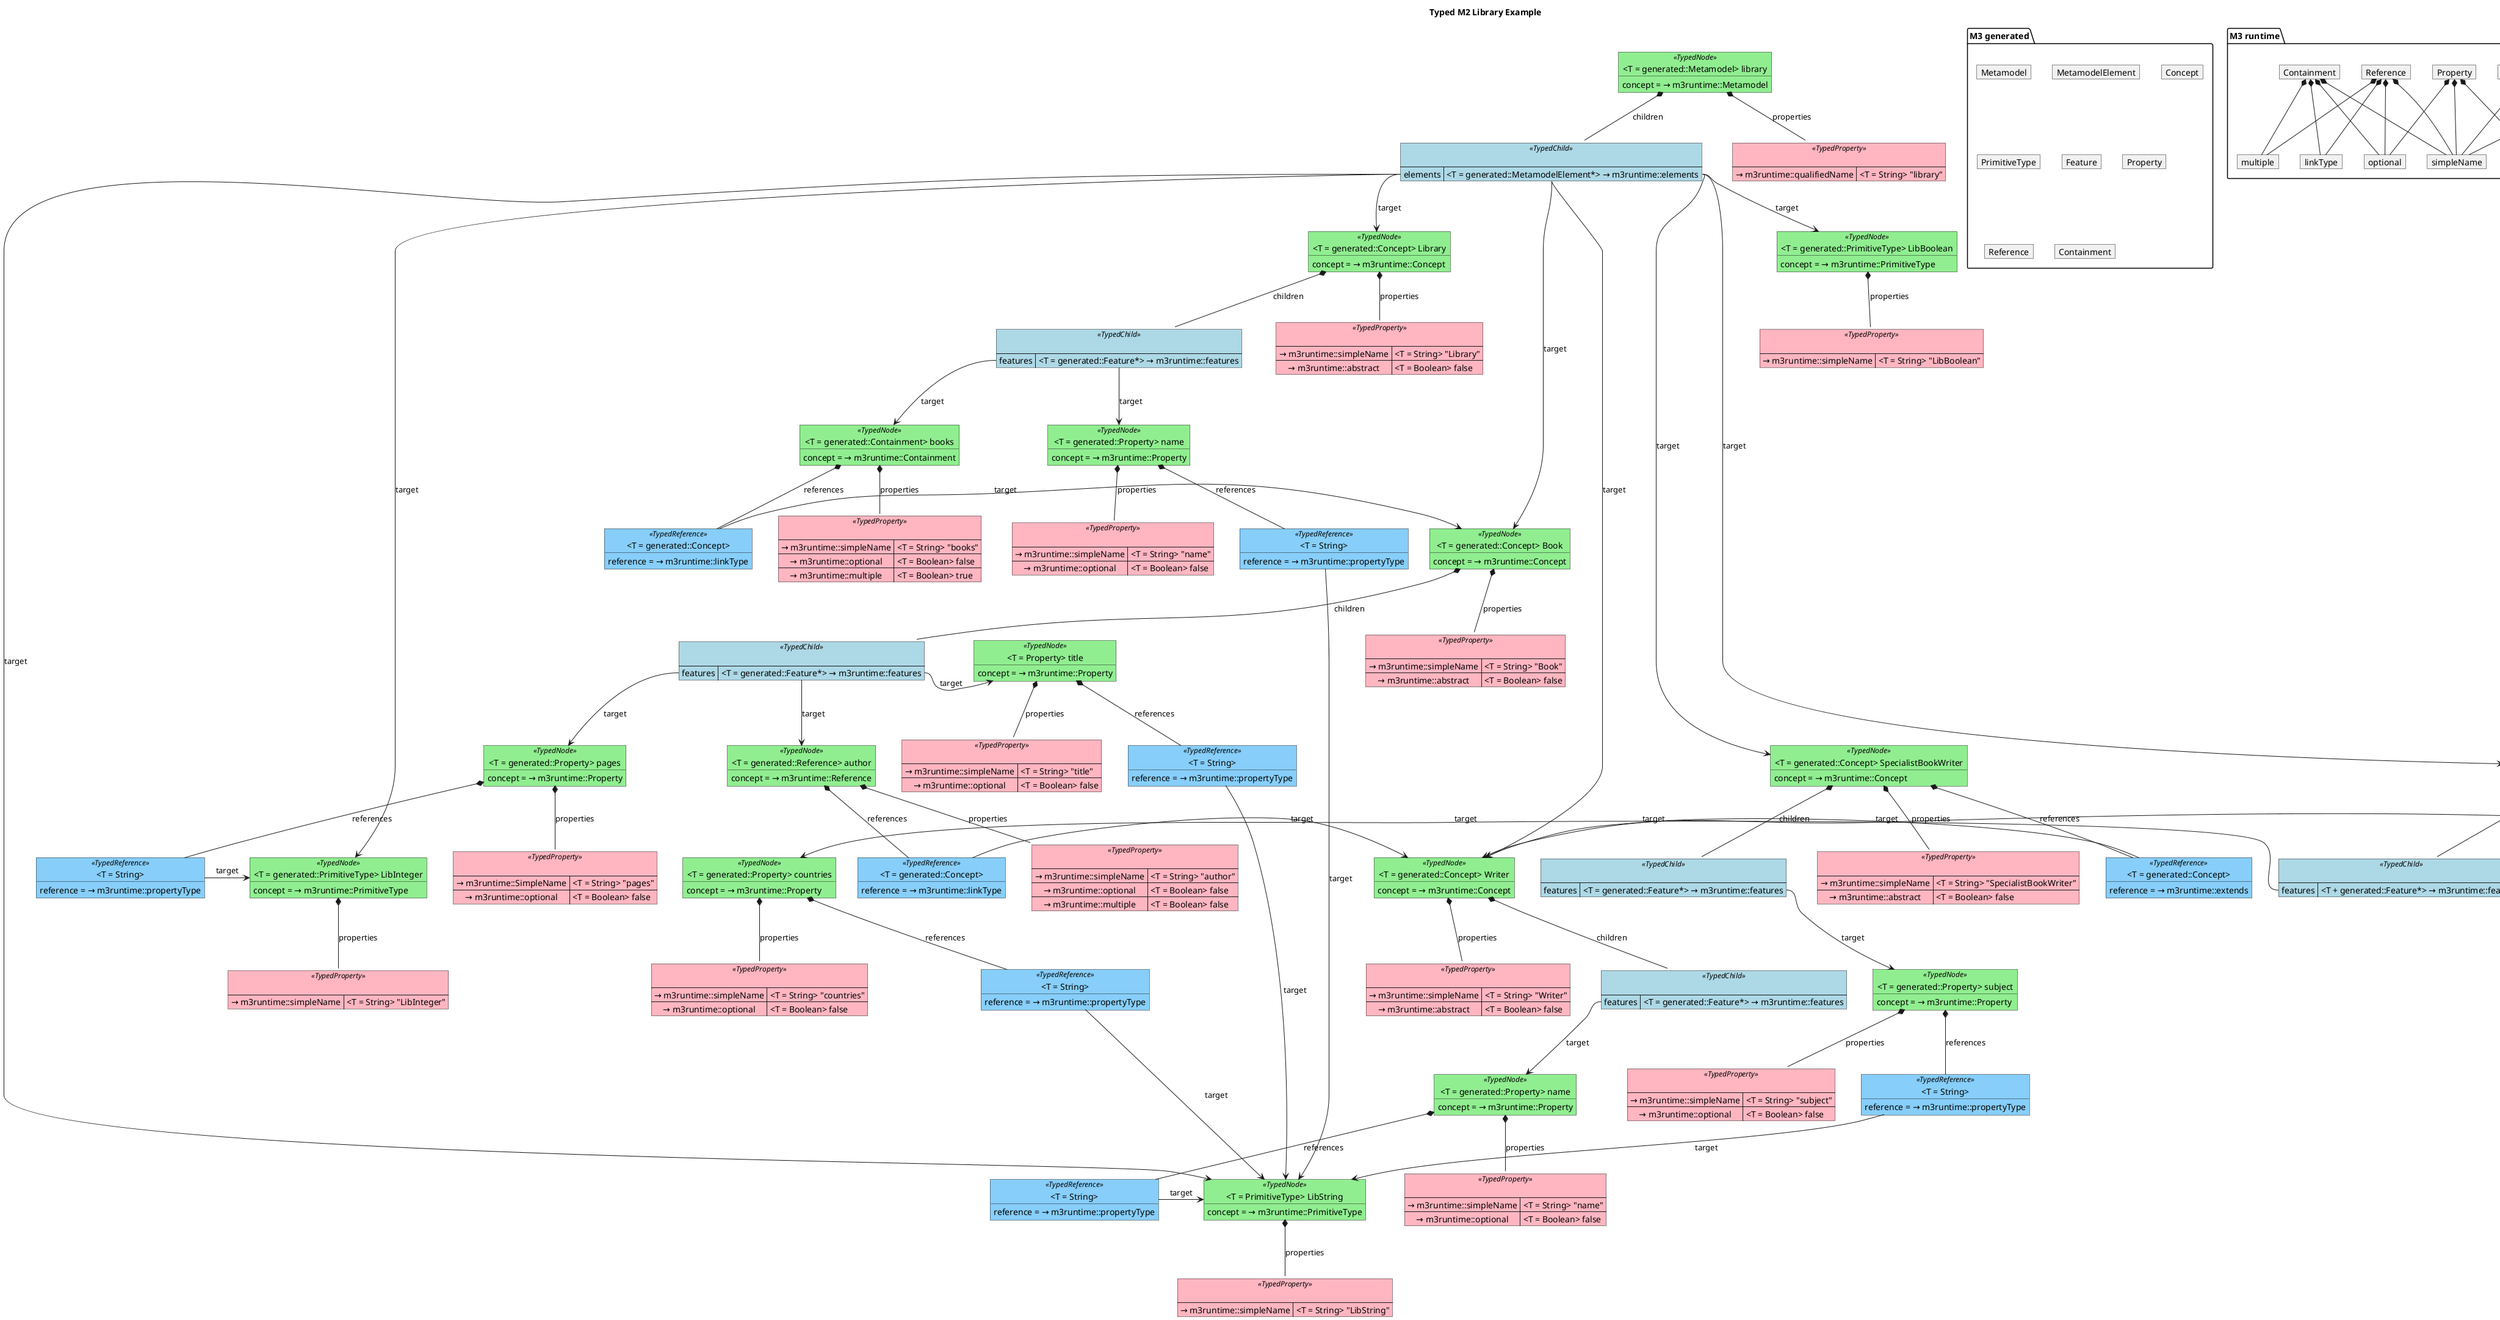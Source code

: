 @startuml
title Typed M2 Library Example

hide empty members

skinparam object {
    BackgroundColor<<TypedNode>> LightGreen
    BackgroundColor<<TypedReference>> LightSkyBlue
}
skinparam map {
    BackgroundColor<<TypedProperty>> LightPink
    BackgroundColor<<TypedChild>> LightBlue
}

package "M3 runtime" {
    object "Metamodel" as metamodel

    object "qualifiedName" as qualifiedName
    metamodel *-- qualifiedName

    object "elements" as elements
    metamodel *-- elements

    object "Concept" as concept

    object "simpleName" as simpleName
    concept *-- simpleName

    object "abstract" as abstract
    concept *-- abstract

    object "features" as features
    concept *-- features

    object "extends" as extends
    concept *-- extends

    object "PrimitiveType" as primitiveType
    primitiveType *-- simpleName

    object "Property" as property
    property *-- simpleName

    object "optional" as optional
    property *-- optional

    object "propertyType" as propertyType
    property *-- propertyType

    object "Reference" as reference
    reference *-- simpleName
    reference *-- optional

    object "multiple" as multiple
    reference *-- multiple

    object "linkType" as linkType
    reference *-- linkType

    object "Containment" as containment
    containment *-- simpleName
    containment *-- optional
    containment *-- multiple
    containment *-- linkType
}

package "M3 generated" {
    object "Metamodel" as genMetamodel

    object "MetamodelElement" as genMetamodelElement

    object "Concept" as genConcept

    object "PrimitiveType" as genPrimitiveType

    object "Feature" as genFeature

    object "Property" as genProperty

    object "Reference" as genReference

    object "Containment" as genContainment
}

' library (metamodel)

object "<T = generated::Metamodel> library" as library<<TypedNode>> {
    concept = → m3runtime::Metamodel
}
'metamodel <- library #lightgray: concept


map " " as libraryQualifiedName<<TypedProperty>> {
    → m3runtime::qualifiedName => <T = String> "library"
}
library *-- libraryQualifiedName: properties
'qualifiedName <- libraryQualifiedName #lightgray: property

map " " as libraryChildren<<TypedChild>> {
    elements => <T = generated::MetamodelElement*> → m3runtime::elements
}
library *-- libraryChildren: children
'elements <- libraryLibString #lightgray: containment

' LibString

object "<T = PrimitiveType> LibString" as LibString<<TypedNode>> {
    concept = → m3runtime::PrimitiveType
}
'primitiveType <- LibString #lightgray: concept

libraryChildren::elements --> LibString: target

map " " as LibStringName<<TypedProperty>> {
    → m3runtime::simpleName => <T = String> "LibString"
}
LibString *-- LibStringName: properties
'simpleName <- LibStringName #lightgray: property

' LibBoolean

object "<T = generated::PrimitiveType> LibBoolean" as LibBoolean<<TypedNode>> {
    concept = → m3runtime::PrimitiveType
}
'primitiveType <- LibBoolean #lightgray: concept

libraryChildren::elements --> LibBoolean: target

map " " as LibBooleanName<<TypedProperty>> {
    → m3runtime::simpleName => <T = String> "LibBoolean"
}
LibBoolean *-- LibBooleanName: properties
'simpleName <- LibBooleanName #lightgray: property

' LibInteger

object "<T = generated::PrimitiveType> LibInteger" as LibInteger<<TypedNode>> {
    concept = → m3runtime::PrimitiveType
}
'primitiveType <- LibInteger #lightgray: concept

libraryChildren::elements --> LibInteger: target

map " " as LibIntegerName<<TypedProperty>> {
    → m3runtime::simpleName => <T = String> "LibInteger"
}
LibInteger *-- LibIntegerName: properties
'simpleName <- LibIntegerName #lightgray: property

' Book

object "<T = generated::Concept> Book" as Book<<TypedNode>> {
    concept = → m3runtime::Concept
}
'concept <- Book #lightgray: concept

libraryChildren::elements --> Book: target

map " " as bookName<<TypedProperty>> {
    → m3runtime::simpleName => <T = String> "Book"
    → m3runtime::abstract => <T = Boolean> false
}
Book *-- bookName: properties

' Book.title

object "<T = Property> title" as title<<TypedNode>> {
    concept = → m3runtime::Property
}
'property <- title #lightgray: concept

map " " as bookChildren<<TypedChild>> {
     features => <T = generated::Feature*> → m3runtime::features
}
Book *-- bookChildren: children
bookChildren::features -> title: target

map " " as titleName<<TypedProperty>> {
    → m3runtime::simpleName => <T = String> "title"
    → m3runtime::optional => <T = Boolean> false
}
title *-- titleName: properties
'simpleName <- titleName #lightgray: property

object "<T = String>" as titleType<<TypedReference>> {
    reference = → m3runtime::propertyType
}
title *-- titleType: references
'propertyType <- titleType #lightgray: reference
titleType -> LibString: target

' Book.pages

object "<T = generated::Property> pages" as pages<<TypedNode>> {
    concept = → m3runtime::Property
}
'property <- pages #lightgray: concept

bookChildren::features --> pages: target

map " " as pagesName<<TypedProperty>> {
    → m3runtime::SimpleName => <T = String> "pages"
    → m3runtime::optional => <T = Boolean> false
}
pages *-- pagesName: properties
'simpleName <- pagesName #lightgray: property

object "<T = String>" as pagesType<<TypedReference>> {
    reference = → m3runtime::propertyType
}
pages *-- pagesType: references
'propertyType <- pagesType #lightgray: reference
pagesType -> LibInteger: target

' Book.author

object "<T = generated::Reference> author" as author<<TypedNode>> {
    concept = → m3runtime::Reference
}
'reference <- author #lightgray: concept

bookChildren::features --> author: target

map " " as authorName<<TypedProperty>> {
    → m3runtime::simpleName => <T = String> "author"
    → m3runtime::optional => <T = Boolean> false
    → m3runtime::multiple => <T = Boolean> false
}
author *-- authorName: properties
'simpleName <- authorName #lightgray: property


object "<T = generated::Concept>" as authorType<<TypedReference>> {
    reference = → m3runtime::linkType
}
author *-- authorType: references
'linkType <- authorType #lightgray: reference


' Library (node)

object "<T = generated::Concept> Library" as Library<<TypedNode>> {
    concept = → m3runtime::Concept
}
'concept <- Library #lightgray: concept

libraryChildren::elements --> Library: target

map " " as libraryName<<TypedProperty>> {
    → m3runtime::simpleName => <T = String> "Library"
    → m3runtime::abstract => <T = Boolean> false

}
Library *-- libraryName: properties
'simpleName <- libraryName #lightgray: property

' Library.name

object "<T = generated::Property> name" as libraryNameNode<<TypedNode>> {
    concept = → m3runtime::Property
}
'property <- libraryNameNode #lightgray: concept

map " " as LibraryNodeChildren<<TypedChild>> {
     features => <T = generated::Feature*> → m3runtime::features
}
Library *-- LibraryNodeChildren: children
LibraryNodeChildren::features --> libraryNameNode: target

map " " as libraryNameName<<TypedProperty>> {
    → m3runtime::simpleName => <T = String> "name"
    → m3runtime::optional => <T = Boolean> false
}
libraryNameNode *-- libraryNameName: properties
'simpleName <- libraryNameName #lightgray: property

object "<T = String>" as libraryNameNodeType<<TypedReference>> {
    reference = → m3runtime::propertyType
}
libraryNameNode *-- libraryNameNodeType: references
'propertyType <- libraryNameNodeType #lightgray: reference
libraryNameNodeType -> LibString: target

' Library.books

object "<T = generated::Containment> books" as books<<TypedNode>> {
    concept = → m3runtime::Containment
}
'containment <- books #lightgray: concept

LibraryNodeChildren::features --> books: target


map " " as booksName<<TypedProperty>> {
    → m3runtime::simpleName => <T = String> "books"
    → m3runtime::optional => <T = Boolean> false
    → m3runtime::multiple => <T = Boolean> true
}
books *-- booksName: properties
'simpleName <- booksName #lightgray: property

object "<T = generated::Concept>" as booksType<<TypedReference>> {
    reference = → m3runtime::linkType
}
books *-- booksType: references
'linkType <- booksType #lightgray: reference
booksType -> Book: target

' Writer

object "<T = generated::Concept> Writer" as Writer<<TypedNode>> {
    concept = → m3runtime::Concept
}
'concept <- Writer #lightgray: concept


libraryChildren::elements --> Writer: target
authorType -> Writer: target

map " " as Writer_Name<<TypedProperty>> {
    → m3runtime::simpleName => <T = String> "Writer"
    → m3runtime::abstract => <T = Boolean> false
}
Writer *-- Writer_Name: properties
'simpleName <- Writer_Name #lightgray: property

' Writer.name

object "<T = generated::Property> name" as writerName<<TypedNode>> {
    concept = → m3runtime::Property
}
'property <- writerName #lightgray: concept

map " " as WriterChildren<<TypedChild>> {
     features => <T = generated::Feature*> → m3runtime::features
}
Writer *-- WriterChildren: children
WriterChildren::features --> writerName: target

map " " as writerNameName<<TypedProperty>> {
    → m3runtime::simpleName => <T = String> "name"
    → m3runtime::optional => <T = Boolean> false
}
writerName *-- writerNameName: properties
'simpleName <- writerNameName #lightgray: property

object "<T = String>" as writerNameType<<TypedReference>> {
    reference = → m3runtime::propertyType
}
writerName *-- writerNameType: references
'propertyType <- writerNameType #lightgray: reference
writerNameType -> LibString: target

' GuideBookWriter

object "<T = generated::Concept> GuideBookWriter" as GuideBookWriter<<TypedNode>> {
    concept = → m3runtime::Concept
}
'concept <- GuideBookWriter #lightgray: concept

libraryChildren::elements --> GuideBookWriter: target

map " " as GuideBookWriterName<<TypedProperty>> {
    → m3runtime::simpleName => <T = String> "GuideBookWriter"
    → m3runtime::abstract => <T = Boolean> false
}
GuideBookWriter *-- GuideBookWriterName: properties
'simpleName <- GuideBookWriterName #lightgray: property

object "<T = generated::Concept>" as GuideBookWriterExtends<<TypedReference>> {
    reference = → m3runtime::extends
}
GuideBookWriter *-- GuideBookWriterExtends: references
'extends <- GuideBookWriterExtends #lightgray: reference
GuideBookWriterExtends -> Writer: target

' GuideBookWriter.countries

object "<T = generated::Property> countries" as countries<<TypedNode>> {
    concept = → m3runtime::Property
}
'simpleName <- countries #lightgray: property

map " " as GuideBookWriterChildren<<TypedChild>> {
     features => <T + generated::Feature*> → m3runtime::features
}
GuideBookWriter *-- GuideBookWriterChildren: children
GuideBookWriterChildren::features -> countries: target

map " " as countriesName<<TypedProperty>> {
    → m3runtime::simpleName => <T = String> "countries"
    → m3runtime::optional => <T = Boolean> false
}
countries *-- countriesName: properties
'simpleName <- countriesName #lightgray: property

object "<T = String>" as countriesType<<TypedReference>> {
    reference = → m3runtime::propertyType
}
countries *-- countriesType: references
'propertyType <- countriesType #lightgray: reference
countriesType -> LibString: target

' SpecialistBookWriter

object "<T = generated::Concept> SpecialistBookWriter" as SpecialistBookWriter<<TypedNode>> {
    concept = → m3runtime::Concept
}
'concept <- SpecialistBookWriter #lightgray: concept

libraryChildren::elements --> SpecialistBookWriter: target

map " " as SpecialistBookWriterName<<TypedProperty>> {
    → m3runtime::simpleName => <T = String> "SpecialistBookWriter"
    → m3runtime::abstract => <T = Boolean> false
}
SpecialistBookWriter *-- SpecialistBookWriterName: properties
'simpleName <- SpecialistBookWriterName #lightgray: property

object "<T = generated::Concept>" as SpecialistBookWriterExtends<<TypedReference>> {
    reference = → m3runtime::extends
}
SpecialistBookWriter *-- SpecialistBookWriterExtends: references
'extends <- SpecialistBookWriterExtends #lightgray: reference
SpecialistBookWriterExtends -> Writer: target

' SpecialistBookWriter.subject

object "<T = generated::Property> subject" as subject<<TypedNode>> {
    concept = → m3runtime::Property
}
'simpleName <- subject #lightgray: property

map " " as SpecialistBookWriterChildren<<TypedChild>> {
     features => <T = generated::Feature*> → m3runtime::features
}
SpecialistBookWriter *-- SpecialistBookWriterChildren: children
SpecialistBookWriterChildren::features --> subject: target

map " " as subjectName<<TypedProperty>> {
    → m3runtime::simpleName => <T = String> "subject"
    → m3runtime::optional => <T = Boolean> false
}
subject *-- subjectName: properties
'simpleName <- subjectName #lightgray: property

object "<T = String>" as subjectType<<TypedReference>> {
    reference = → m3runtime::propertyType
}
subject *-- subjectType: references
'propertyType <- subjectType #lightgray: reference
subjectType -> LibString: target

@enduml

